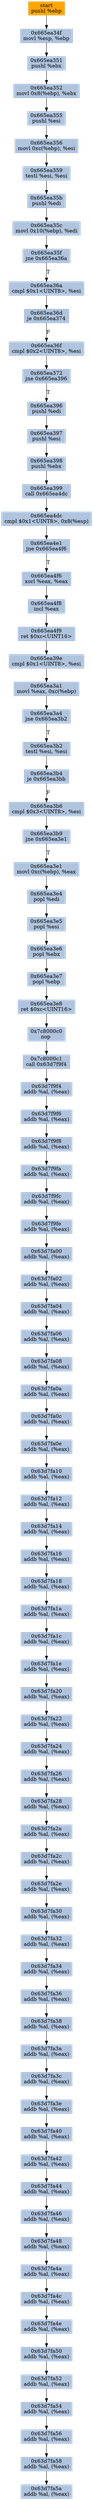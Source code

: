 digraph G {
node[shape=rectangle,style=filled,fillcolor=lightsteelblue,color=lightsteelblue]
bgcolor="transparent"
a0x665ea34epushl_ebp[label="start\npushl %ebp",color="lightgrey",fillcolor="orange"];
a0x665ea34fmovl_esp_ebp[label="0x665ea34f\nmovl %esp, %ebp"];
a0x665ea351pushl_ebx[label="0x665ea351\npushl %ebx"];
a0x665ea352movl_0x8ebp__ebx[label="0x665ea352\nmovl 0x8(%ebp), %ebx"];
a0x665ea355pushl_esi[label="0x665ea355\npushl %esi"];
a0x665ea356movl_0xcebp__esi[label="0x665ea356\nmovl 0xc(%ebp), %esi"];
a0x665ea359testl_esi_esi[label="0x665ea359\ntestl %esi, %esi"];
a0x665ea35bpushl_edi[label="0x665ea35b\npushl %edi"];
a0x665ea35cmovl_0x10ebp__edi[label="0x665ea35c\nmovl 0x10(%ebp), %edi"];
a0x665ea35fjne_0x665ea36a[label="0x665ea35f\njne 0x665ea36a"];
a0x665ea36acmpl_0x1UINT8_esi[label="0x665ea36a\ncmpl $0x1<UINT8>, %esi"];
a0x665ea36dje_0x665ea374[label="0x665ea36d\nje 0x665ea374"];
a0x665ea36fcmpl_0x2UINT8_esi[label="0x665ea36f\ncmpl $0x2<UINT8>, %esi"];
a0x665ea372jne_0x665ea396[label="0x665ea372\njne 0x665ea396"];
a0x665ea396pushl_edi[label="0x665ea396\npushl %edi"];
a0x665ea397pushl_esi[label="0x665ea397\npushl %esi"];
a0x665ea398pushl_ebx[label="0x665ea398\npushl %ebx"];
a0x665ea399call_0x665ea4dc[label="0x665ea399\ncall 0x665ea4dc"];
a0x665ea4dccmpl_0x1UINT8_0x8esp_[label="0x665ea4dc\ncmpl $0x1<UINT8>, 0x8(%esp)"];
a0x665ea4e1jne_0x665ea4f6[label="0x665ea4e1\njne 0x665ea4f6"];
a0x665ea4f6xorl_eax_eax[label="0x665ea4f6\nxorl %eax, %eax"];
a0x665ea4f8incl_eax[label="0x665ea4f8\nincl %eax"];
a0x665ea4f9ret_0xcUINT16[label="0x665ea4f9\nret $0xc<UINT16>"];
a0x665ea39ecmpl_0x1UINT8_esi[label="0x665ea39e\ncmpl $0x1<UINT8>, %esi"];
a0x665ea3a1movl_eax_0xcebp_[label="0x665ea3a1\nmovl %eax, 0xc(%ebp)"];
a0x665ea3a4jne_0x665ea3b2[label="0x665ea3a4\njne 0x665ea3b2"];
a0x665ea3b2testl_esi_esi[label="0x665ea3b2\ntestl %esi, %esi"];
a0x665ea3b4je_0x665ea3bb[label="0x665ea3b4\nje 0x665ea3bb"];
a0x665ea3b6cmpl_0x3UINT8_esi[label="0x665ea3b6\ncmpl $0x3<UINT8>, %esi"];
a0x665ea3b9jne_0x665ea3e1[label="0x665ea3b9\njne 0x665ea3e1"];
a0x665ea3e1movl_0xcebp__eax[label="0x665ea3e1\nmovl 0xc(%ebp), %eax"];
a0x665ea3e4popl_edi[label="0x665ea3e4\npopl %edi"];
a0x665ea3e5popl_esi[label="0x665ea3e5\npopl %esi"];
a0x665ea3e6popl_ebx[label="0x665ea3e6\npopl %ebx"];
a0x665ea3e7popl_ebp[label="0x665ea3e7\npopl %ebp"];
a0x665ea3e8ret_0xcUINT16[label="0x665ea3e8\nret $0xc<UINT16>"];
a0x7c8000c0nop_[label="0x7c8000c0\nnop "];
a0x7c8000c1call_0x63d7f9f4[label="0x7c8000c1\ncall 0x63d7f9f4"];
a0x63d7f9f4addb_al_eax_[label="0x63d7f9f4\naddb %al, (%eax)"];
a0x63d7f9f6addb_al_eax_[label="0x63d7f9f6\naddb %al, (%eax)"];
a0x63d7f9f8addb_al_eax_[label="0x63d7f9f8\naddb %al, (%eax)"];
a0x63d7f9faaddb_al_eax_[label="0x63d7f9fa\naddb %al, (%eax)"];
a0x63d7f9fcaddb_al_eax_[label="0x63d7f9fc\naddb %al, (%eax)"];
a0x63d7f9feaddb_al_eax_[label="0x63d7f9fe\naddb %al, (%eax)"];
a0x63d7fa00addb_al_eax_[label="0x63d7fa00\naddb %al, (%eax)"];
a0x63d7fa02addb_al_eax_[label="0x63d7fa02\naddb %al, (%eax)"];
a0x63d7fa04addb_al_eax_[label="0x63d7fa04\naddb %al, (%eax)"];
a0x63d7fa06addb_al_eax_[label="0x63d7fa06\naddb %al, (%eax)"];
a0x63d7fa08addb_al_eax_[label="0x63d7fa08\naddb %al, (%eax)"];
a0x63d7fa0aaddb_al_eax_[label="0x63d7fa0a\naddb %al, (%eax)"];
a0x63d7fa0caddb_al_eax_[label="0x63d7fa0c\naddb %al, (%eax)"];
a0x63d7fa0eaddb_al_eax_[label="0x63d7fa0e\naddb %al, (%eax)"];
a0x63d7fa10addb_al_eax_[label="0x63d7fa10\naddb %al, (%eax)"];
a0x63d7fa12addb_al_eax_[label="0x63d7fa12\naddb %al, (%eax)"];
a0x63d7fa14addb_al_eax_[label="0x63d7fa14\naddb %al, (%eax)"];
a0x63d7fa16addb_al_eax_[label="0x63d7fa16\naddb %al, (%eax)"];
a0x63d7fa18addb_al_eax_[label="0x63d7fa18\naddb %al, (%eax)"];
a0x63d7fa1aaddb_al_eax_[label="0x63d7fa1a\naddb %al, (%eax)"];
a0x63d7fa1caddb_al_eax_[label="0x63d7fa1c\naddb %al, (%eax)"];
a0x63d7fa1eaddb_al_eax_[label="0x63d7fa1e\naddb %al, (%eax)"];
a0x63d7fa20addb_al_eax_[label="0x63d7fa20\naddb %al, (%eax)"];
a0x63d7fa22addb_al_eax_[label="0x63d7fa22\naddb %al, (%eax)"];
a0x63d7fa24addb_al_eax_[label="0x63d7fa24\naddb %al, (%eax)"];
a0x63d7fa26addb_al_eax_[label="0x63d7fa26\naddb %al, (%eax)"];
a0x63d7fa28addb_al_eax_[label="0x63d7fa28\naddb %al, (%eax)"];
a0x63d7fa2aaddb_al_eax_[label="0x63d7fa2a\naddb %al, (%eax)"];
a0x63d7fa2caddb_al_eax_[label="0x63d7fa2c\naddb %al, (%eax)"];
a0x63d7fa2eaddb_al_eax_[label="0x63d7fa2e\naddb %al, (%eax)"];
a0x63d7fa30addb_al_eax_[label="0x63d7fa30\naddb %al, (%eax)"];
a0x63d7fa32addb_al_eax_[label="0x63d7fa32\naddb %al, (%eax)"];
a0x63d7fa34addb_al_eax_[label="0x63d7fa34\naddb %al, (%eax)"];
a0x63d7fa36addb_al_eax_[label="0x63d7fa36\naddb %al, (%eax)"];
a0x63d7fa38addb_al_eax_[label="0x63d7fa38\naddb %al, (%eax)"];
a0x63d7fa3aaddb_al_eax_[label="0x63d7fa3a\naddb %al, (%eax)"];
a0x63d7fa3caddb_al_eax_[label="0x63d7fa3c\naddb %al, (%eax)"];
a0x63d7fa3eaddb_al_eax_[label="0x63d7fa3e\naddb %al, (%eax)"];
a0x63d7fa40addb_al_eax_[label="0x63d7fa40\naddb %al, (%eax)"];
a0x63d7fa42addb_al_eax_[label="0x63d7fa42\naddb %al, (%eax)"];
a0x63d7fa44addb_al_eax_[label="0x63d7fa44\naddb %al, (%eax)"];
a0x63d7fa46addb_al_eax_[label="0x63d7fa46\naddb %al, (%eax)"];
a0x63d7fa48addb_al_eax_[label="0x63d7fa48\naddb %al, (%eax)"];
a0x63d7fa4aaddb_al_eax_[label="0x63d7fa4a\naddb %al, (%eax)"];
a0x63d7fa4caddb_al_eax_[label="0x63d7fa4c\naddb %al, (%eax)"];
a0x63d7fa4eaddb_al_eax_[label="0x63d7fa4e\naddb %al, (%eax)"];
a0x63d7fa50addb_al_eax_[label="0x63d7fa50\naddb %al, (%eax)"];
a0x63d7fa52addb_al_eax_[label="0x63d7fa52\naddb %al, (%eax)"];
a0x63d7fa54addb_al_eax_[label="0x63d7fa54\naddb %al, (%eax)"];
a0x63d7fa56addb_al_eax_[label="0x63d7fa56\naddb %al, (%eax)"];
a0x63d7fa58addb_al_eax_[label="0x63d7fa58\naddb %al, (%eax)"];
a0x63d7fa5aaddb_al_eax_[label="0x63d7fa5a\naddb %al, (%eax)"];
a0x665ea34epushl_ebp -> a0x665ea34fmovl_esp_ebp [color="#000000"];
a0x665ea34fmovl_esp_ebp -> a0x665ea351pushl_ebx [color="#000000"];
a0x665ea351pushl_ebx -> a0x665ea352movl_0x8ebp__ebx [color="#000000"];
a0x665ea352movl_0x8ebp__ebx -> a0x665ea355pushl_esi [color="#000000"];
a0x665ea355pushl_esi -> a0x665ea356movl_0xcebp__esi [color="#000000"];
a0x665ea356movl_0xcebp__esi -> a0x665ea359testl_esi_esi [color="#000000"];
a0x665ea359testl_esi_esi -> a0x665ea35bpushl_edi [color="#000000"];
a0x665ea35bpushl_edi -> a0x665ea35cmovl_0x10ebp__edi [color="#000000"];
a0x665ea35cmovl_0x10ebp__edi -> a0x665ea35fjne_0x665ea36a [color="#000000"];
a0x665ea35fjne_0x665ea36a -> a0x665ea36acmpl_0x1UINT8_esi [color="#000000",label="T"];
a0x665ea36acmpl_0x1UINT8_esi -> a0x665ea36dje_0x665ea374 [color="#000000"];
a0x665ea36dje_0x665ea374 -> a0x665ea36fcmpl_0x2UINT8_esi [color="#000000",label="F"];
a0x665ea36fcmpl_0x2UINT8_esi -> a0x665ea372jne_0x665ea396 [color="#000000"];
a0x665ea372jne_0x665ea396 -> a0x665ea396pushl_edi [color="#000000",label="T"];
a0x665ea396pushl_edi -> a0x665ea397pushl_esi [color="#000000"];
a0x665ea397pushl_esi -> a0x665ea398pushl_ebx [color="#000000"];
a0x665ea398pushl_ebx -> a0x665ea399call_0x665ea4dc [color="#000000"];
a0x665ea399call_0x665ea4dc -> a0x665ea4dccmpl_0x1UINT8_0x8esp_ [color="#000000"];
a0x665ea4dccmpl_0x1UINT8_0x8esp_ -> a0x665ea4e1jne_0x665ea4f6 [color="#000000"];
a0x665ea4e1jne_0x665ea4f6 -> a0x665ea4f6xorl_eax_eax [color="#000000",label="T"];
a0x665ea4f6xorl_eax_eax -> a0x665ea4f8incl_eax [color="#000000"];
a0x665ea4f8incl_eax -> a0x665ea4f9ret_0xcUINT16 [color="#000000"];
a0x665ea4f9ret_0xcUINT16 -> a0x665ea39ecmpl_0x1UINT8_esi [color="#000000"];
a0x665ea39ecmpl_0x1UINT8_esi -> a0x665ea3a1movl_eax_0xcebp_ [color="#000000"];
a0x665ea3a1movl_eax_0xcebp_ -> a0x665ea3a4jne_0x665ea3b2 [color="#000000"];
a0x665ea3a4jne_0x665ea3b2 -> a0x665ea3b2testl_esi_esi [color="#000000",label="T"];
a0x665ea3b2testl_esi_esi -> a0x665ea3b4je_0x665ea3bb [color="#000000"];
a0x665ea3b4je_0x665ea3bb -> a0x665ea3b6cmpl_0x3UINT8_esi [color="#000000",label="F"];
a0x665ea3b6cmpl_0x3UINT8_esi -> a0x665ea3b9jne_0x665ea3e1 [color="#000000"];
a0x665ea3b9jne_0x665ea3e1 -> a0x665ea3e1movl_0xcebp__eax [color="#000000",label="T"];
a0x665ea3e1movl_0xcebp__eax -> a0x665ea3e4popl_edi [color="#000000"];
a0x665ea3e4popl_edi -> a0x665ea3e5popl_esi [color="#000000"];
a0x665ea3e5popl_esi -> a0x665ea3e6popl_ebx [color="#000000"];
a0x665ea3e6popl_ebx -> a0x665ea3e7popl_ebp [color="#000000"];
a0x665ea3e7popl_ebp -> a0x665ea3e8ret_0xcUINT16 [color="#000000"];
a0x665ea3e8ret_0xcUINT16 -> a0x7c8000c0nop_ [color="#000000"];
a0x7c8000c0nop_ -> a0x7c8000c1call_0x63d7f9f4 [color="#000000"];
a0x7c8000c1call_0x63d7f9f4 -> a0x63d7f9f4addb_al_eax_ [color="#000000"];
a0x63d7f9f4addb_al_eax_ -> a0x63d7f9f6addb_al_eax_ [color="#000000"];
a0x63d7f9f6addb_al_eax_ -> a0x63d7f9f8addb_al_eax_ [color="#000000"];
a0x63d7f9f8addb_al_eax_ -> a0x63d7f9faaddb_al_eax_ [color="#000000"];
a0x63d7f9faaddb_al_eax_ -> a0x63d7f9fcaddb_al_eax_ [color="#000000"];
a0x63d7f9fcaddb_al_eax_ -> a0x63d7f9feaddb_al_eax_ [color="#000000"];
a0x63d7f9feaddb_al_eax_ -> a0x63d7fa00addb_al_eax_ [color="#000000"];
a0x63d7fa00addb_al_eax_ -> a0x63d7fa02addb_al_eax_ [color="#000000"];
a0x63d7fa02addb_al_eax_ -> a0x63d7fa04addb_al_eax_ [color="#000000"];
a0x63d7fa04addb_al_eax_ -> a0x63d7fa06addb_al_eax_ [color="#000000"];
a0x63d7fa06addb_al_eax_ -> a0x63d7fa08addb_al_eax_ [color="#000000"];
a0x63d7fa08addb_al_eax_ -> a0x63d7fa0aaddb_al_eax_ [color="#000000"];
a0x63d7fa0aaddb_al_eax_ -> a0x63d7fa0caddb_al_eax_ [color="#000000"];
a0x63d7fa0caddb_al_eax_ -> a0x63d7fa0eaddb_al_eax_ [color="#000000"];
a0x63d7fa0eaddb_al_eax_ -> a0x63d7fa10addb_al_eax_ [color="#000000"];
a0x63d7fa10addb_al_eax_ -> a0x63d7fa12addb_al_eax_ [color="#000000"];
a0x63d7fa12addb_al_eax_ -> a0x63d7fa14addb_al_eax_ [color="#000000"];
a0x63d7fa14addb_al_eax_ -> a0x63d7fa16addb_al_eax_ [color="#000000"];
a0x63d7fa16addb_al_eax_ -> a0x63d7fa18addb_al_eax_ [color="#000000"];
a0x63d7fa18addb_al_eax_ -> a0x63d7fa1aaddb_al_eax_ [color="#000000"];
a0x63d7fa1aaddb_al_eax_ -> a0x63d7fa1caddb_al_eax_ [color="#000000"];
a0x63d7fa1caddb_al_eax_ -> a0x63d7fa1eaddb_al_eax_ [color="#000000"];
a0x63d7fa1eaddb_al_eax_ -> a0x63d7fa20addb_al_eax_ [color="#000000"];
a0x63d7fa20addb_al_eax_ -> a0x63d7fa22addb_al_eax_ [color="#000000"];
a0x63d7fa22addb_al_eax_ -> a0x63d7fa24addb_al_eax_ [color="#000000"];
a0x63d7fa24addb_al_eax_ -> a0x63d7fa26addb_al_eax_ [color="#000000"];
a0x63d7fa26addb_al_eax_ -> a0x63d7fa28addb_al_eax_ [color="#000000"];
a0x63d7fa28addb_al_eax_ -> a0x63d7fa2aaddb_al_eax_ [color="#000000"];
a0x63d7fa2aaddb_al_eax_ -> a0x63d7fa2caddb_al_eax_ [color="#000000"];
a0x63d7fa2caddb_al_eax_ -> a0x63d7fa2eaddb_al_eax_ [color="#000000"];
a0x63d7fa2eaddb_al_eax_ -> a0x63d7fa30addb_al_eax_ [color="#000000"];
a0x63d7fa30addb_al_eax_ -> a0x63d7fa32addb_al_eax_ [color="#000000"];
a0x63d7fa32addb_al_eax_ -> a0x63d7fa34addb_al_eax_ [color="#000000"];
a0x63d7fa34addb_al_eax_ -> a0x63d7fa36addb_al_eax_ [color="#000000"];
a0x63d7fa36addb_al_eax_ -> a0x63d7fa38addb_al_eax_ [color="#000000"];
a0x63d7fa38addb_al_eax_ -> a0x63d7fa3aaddb_al_eax_ [color="#000000"];
a0x63d7fa3aaddb_al_eax_ -> a0x63d7fa3caddb_al_eax_ [color="#000000"];
a0x63d7fa3caddb_al_eax_ -> a0x63d7fa3eaddb_al_eax_ [color="#000000"];
a0x63d7fa3eaddb_al_eax_ -> a0x63d7fa40addb_al_eax_ [color="#000000"];
a0x63d7fa40addb_al_eax_ -> a0x63d7fa42addb_al_eax_ [color="#000000"];
a0x63d7fa42addb_al_eax_ -> a0x63d7fa44addb_al_eax_ [color="#000000"];
a0x63d7fa44addb_al_eax_ -> a0x63d7fa46addb_al_eax_ [color="#000000"];
a0x63d7fa46addb_al_eax_ -> a0x63d7fa48addb_al_eax_ [color="#000000"];
a0x63d7fa48addb_al_eax_ -> a0x63d7fa4aaddb_al_eax_ [color="#000000"];
a0x63d7fa4aaddb_al_eax_ -> a0x63d7fa4caddb_al_eax_ [color="#000000"];
a0x63d7fa4caddb_al_eax_ -> a0x63d7fa4eaddb_al_eax_ [color="#000000"];
a0x63d7fa4eaddb_al_eax_ -> a0x63d7fa50addb_al_eax_ [color="#000000"];
a0x63d7fa50addb_al_eax_ -> a0x63d7fa52addb_al_eax_ [color="#000000"];
a0x63d7fa52addb_al_eax_ -> a0x63d7fa54addb_al_eax_ [color="#000000"];
a0x63d7fa54addb_al_eax_ -> a0x63d7fa56addb_al_eax_ [color="#000000"];
a0x63d7fa56addb_al_eax_ -> a0x63d7fa58addb_al_eax_ [color="#000000"];
a0x63d7fa58addb_al_eax_ -> a0x63d7fa5aaddb_al_eax_ [color="#000000"];
}
